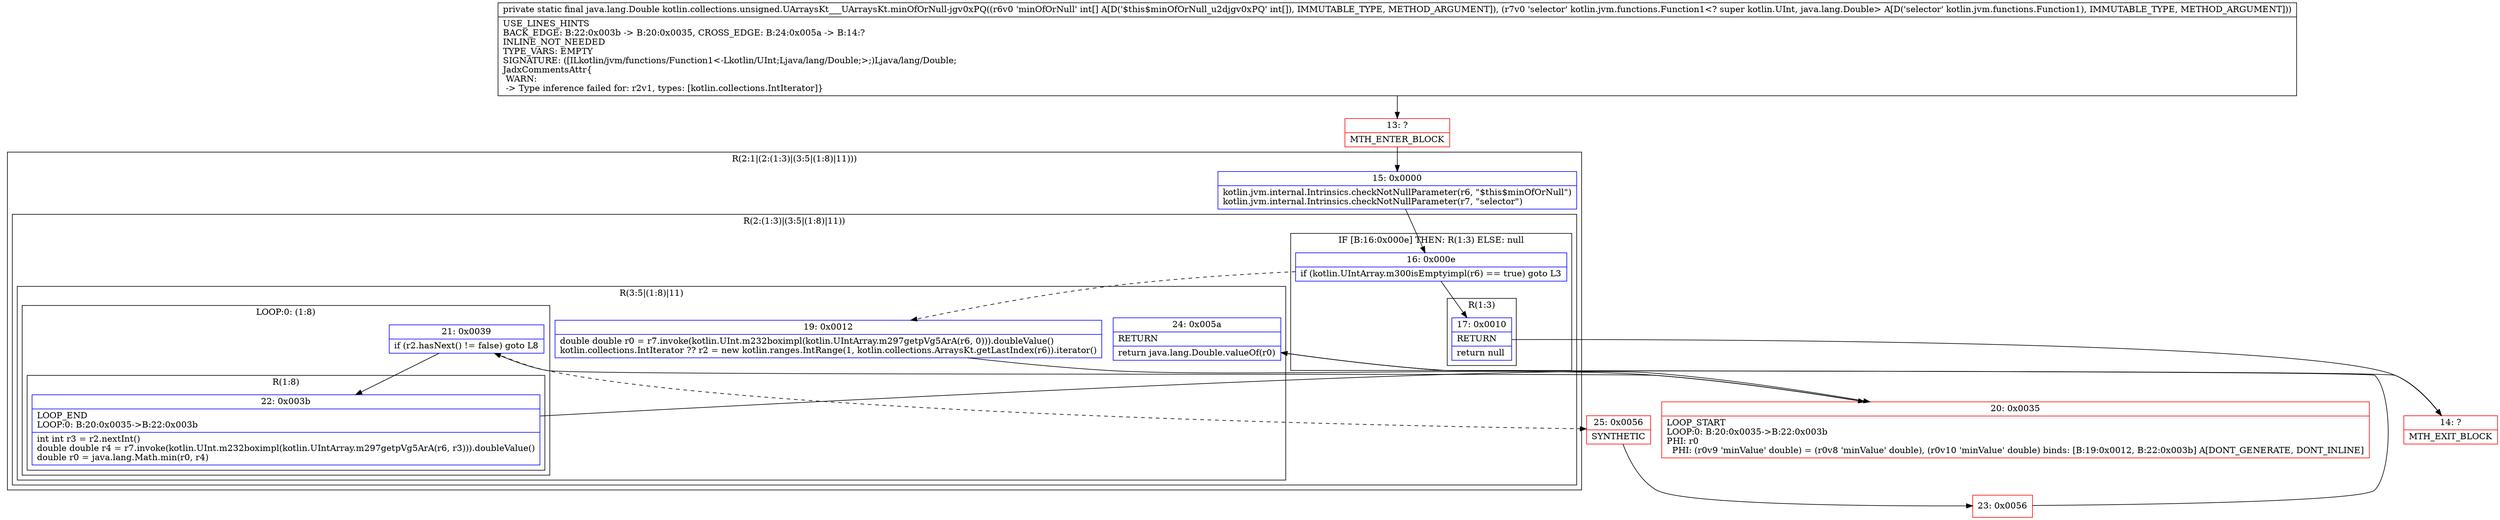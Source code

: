 digraph "CFG forkotlin.collections.unsigned.UArraysKt___UArraysKt.minOfOrNull\-jgv0xPQ([ILkotlin\/jvm\/functions\/Function1;)Ljava\/lang\/Double;" {
subgraph cluster_Region_320220726 {
label = "R(2:1|(2:(1:3)|(3:5|(1:8)|11)))";
node [shape=record,color=blue];
Node_15 [shape=record,label="{15\:\ 0x0000|kotlin.jvm.internal.Intrinsics.checkNotNullParameter(r6, \"$this$minOfOrNull\")\lkotlin.jvm.internal.Intrinsics.checkNotNullParameter(r7, \"selector\")\l}"];
subgraph cluster_Region_473166893 {
label = "R(2:(1:3)|(3:5|(1:8)|11))";
node [shape=record,color=blue];
subgraph cluster_IfRegion_1302748291 {
label = "IF [B:16:0x000e] THEN: R(1:3) ELSE: null";
node [shape=record,color=blue];
Node_16 [shape=record,label="{16\:\ 0x000e|if (kotlin.UIntArray.m300isEmptyimpl(r6) == true) goto L3\l}"];
subgraph cluster_Region_1358465659 {
label = "R(1:3)";
node [shape=record,color=blue];
Node_17 [shape=record,label="{17\:\ 0x0010|RETURN\l|return null\l}"];
}
}
subgraph cluster_Region_77076570 {
label = "R(3:5|(1:8)|11)";
node [shape=record,color=blue];
Node_19 [shape=record,label="{19\:\ 0x0012|double double r0 = r7.invoke(kotlin.UInt.m232boximpl(kotlin.UIntArray.m297getpVg5ArA(r6, 0))).doubleValue()\lkotlin.collections.IntIterator ?? r2 = new kotlin.ranges.IntRange(1, kotlin.collections.ArraysKt.getLastIndex(r6)).iterator()\l}"];
subgraph cluster_LoopRegion_1677873763 {
label = "LOOP:0: (1:8)";
node [shape=record,color=blue];
Node_21 [shape=record,label="{21\:\ 0x0039|if (r2.hasNext() != false) goto L8\l}"];
subgraph cluster_Region_1340144299 {
label = "R(1:8)";
node [shape=record,color=blue];
Node_22 [shape=record,label="{22\:\ 0x003b|LOOP_END\lLOOP:0: B:20:0x0035\-\>B:22:0x003b\l|int int r3 = r2.nextInt()\ldouble double r4 = r7.invoke(kotlin.UInt.m232boximpl(kotlin.UIntArray.m297getpVg5ArA(r6, r3))).doubleValue()\ldouble r0 = java.lang.Math.min(r0, r4)\l}"];
}
}
Node_24 [shape=record,label="{24\:\ 0x005a|RETURN\l|return java.lang.Double.valueOf(r0)\l}"];
}
}
}
Node_13 [shape=record,color=red,label="{13\:\ ?|MTH_ENTER_BLOCK\l}"];
Node_14 [shape=record,color=red,label="{14\:\ ?|MTH_EXIT_BLOCK\l}"];
Node_20 [shape=record,color=red,label="{20\:\ 0x0035|LOOP_START\lLOOP:0: B:20:0x0035\-\>B:22:0x003b\lPHI: r0 \l  PHI: (r0v9 'minValue' double) = (r0v8 'minValue' double), (r0v10 'minValue' double) binds: [B:19:0x0012, B:22:0x003b] A[DONT_GENERATE, DONT_INLINE]\l}"];
Node_25 [shape=record,color=red,label="{25\:\ 0x0056|SYNTHETIC\l}"];
Node_23 [shape=record,color=red,label="{23\:\ 0x0056}"];
MethodNode[shape=record,label="{private static final java.lang.Double kotlin.collections.unsigned.UArraysKt___UArraysKt.minOfOrNull\-jgv0xPQ((r6v0 'minOfOrNull' int[] A[D('$this$minOfOrNull_u2djgv0xPQ' int[]), IMMUTABLE_TYPE, METHOD_ARGUMENT]), (r7v0 'selector' kotlin.jvm.functions.Function1\<? super kotlin.UInt, java.lang.Double\> A[D('selector' kotlin.jvm.functions.Function1), IMMUTABLE_TYPE, METHOD_ARGUMENT]))  | USE_LINES_HINTS\lBACK_EDGE: B:22:0x003b \-\> B:20:0x0035, CROSS_EDGE: B:24:0x005a \-\> B:14:?\lINLINE_NOT_NEEDED\lTYPE_VARS: EMPTY\lSIGNATURE: ([ILkotlin\/jvm\/functions\/Function1\<\-Lkotlin\/UInt;Ljava\/lang\/Double;\>;)Ljava\/lang\/Double;\lJadxCommentsAttr\{\l WARN: \l \-\> Type inference failed for: r2v1, types: [kotlin.collections.IntIterator]\}\l}"];
MethodNode -> Node_13;Node_15 -> Node_16;
Node_16 -> Node_17;
Node_16 -> Node_19[style=dashed];
Node_17 -> Node_14;
Node_19 -> Node_20;
Node_21 -> Node_22;
Node_21 -> Node_25[style=dashed];
Node_22 -> Node_20;
Node_24 -> Node_14;
Node_13 -> Node_15;
Node_20 -> Node_21;
Node_25 -> Node_23;
Node_23 -> Node_24;
}

